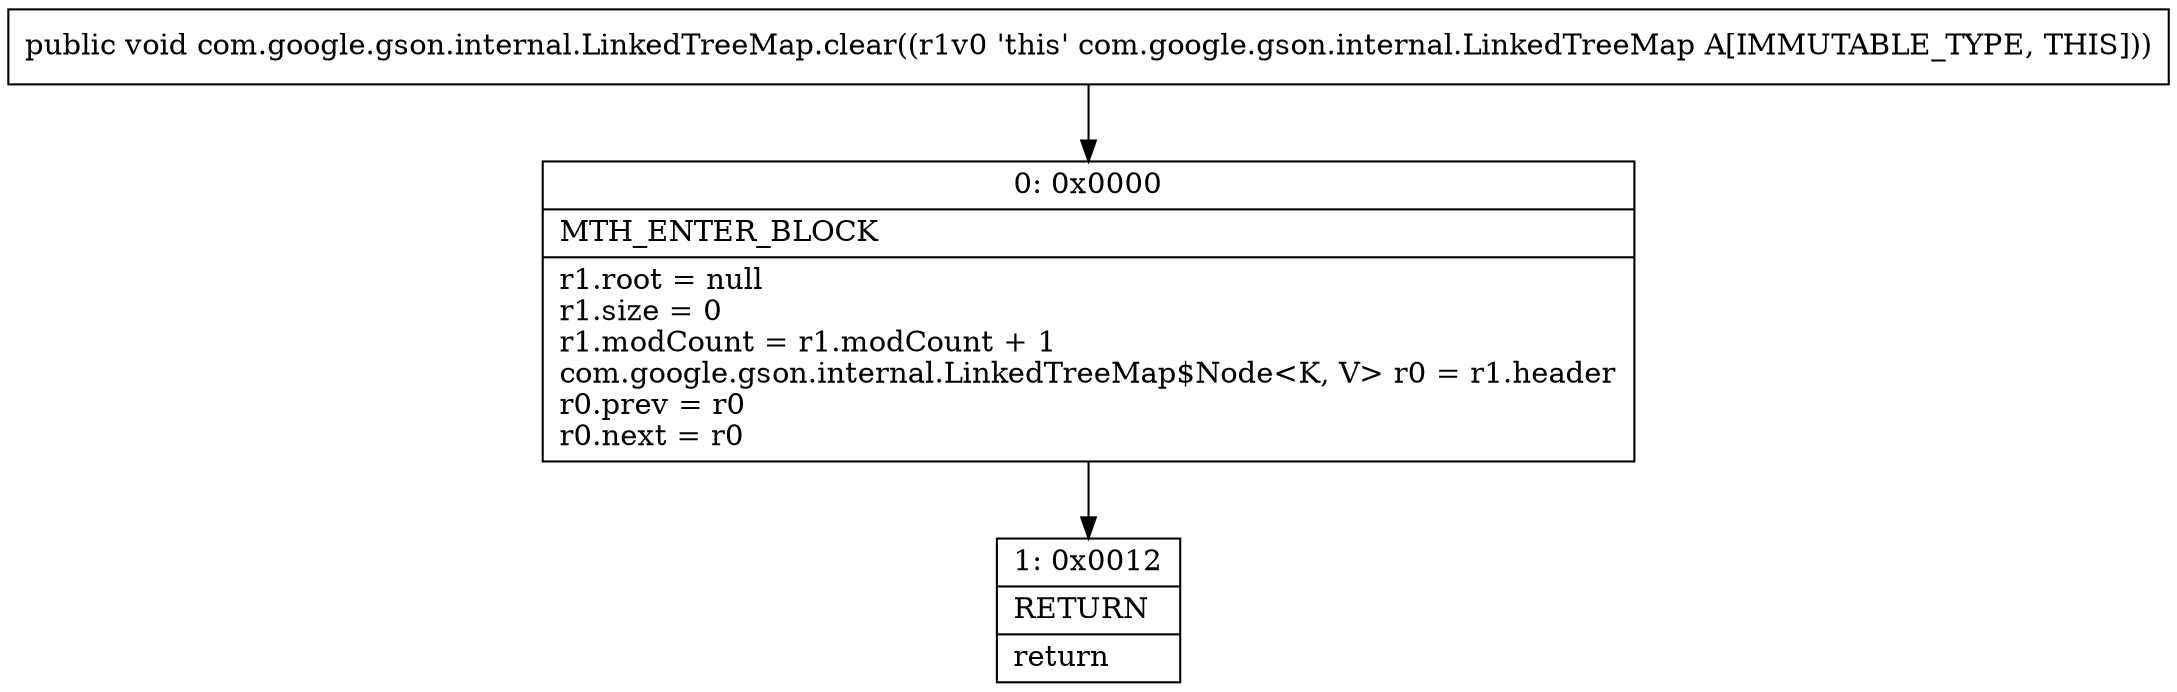 digraph "CFG forcom.google.gson.internal.LinkedTreeMap.clear()V" {
Node_0 [shape=record,label="{0\:\ 0x0000|MTH_ENTER_BLOCK\l|r1.root = null\lr1.size = 0\lr1.modCount = r1.modCount + 1\lcom.google.gson.internal.LinkedTreeMap$Node\<K, V\> r0 = r1.header\lr0.prev = r0\lr0.next = r0\l}"];
Node_1 [shape=record,label="{1\:\ 0x0012|RETURN\l|return\l}"];
MethodNode[shape=record,label="{public void com.google.gson.internal.LinkedTreeMap.clear((r1v0 'this' com.google.gson.internal.LinkedTreeMap A[IMMUTABLE_TYPE, THIS])) }"];
MethodNode -> Node_0;
Node_0 -> Node_1;
}

